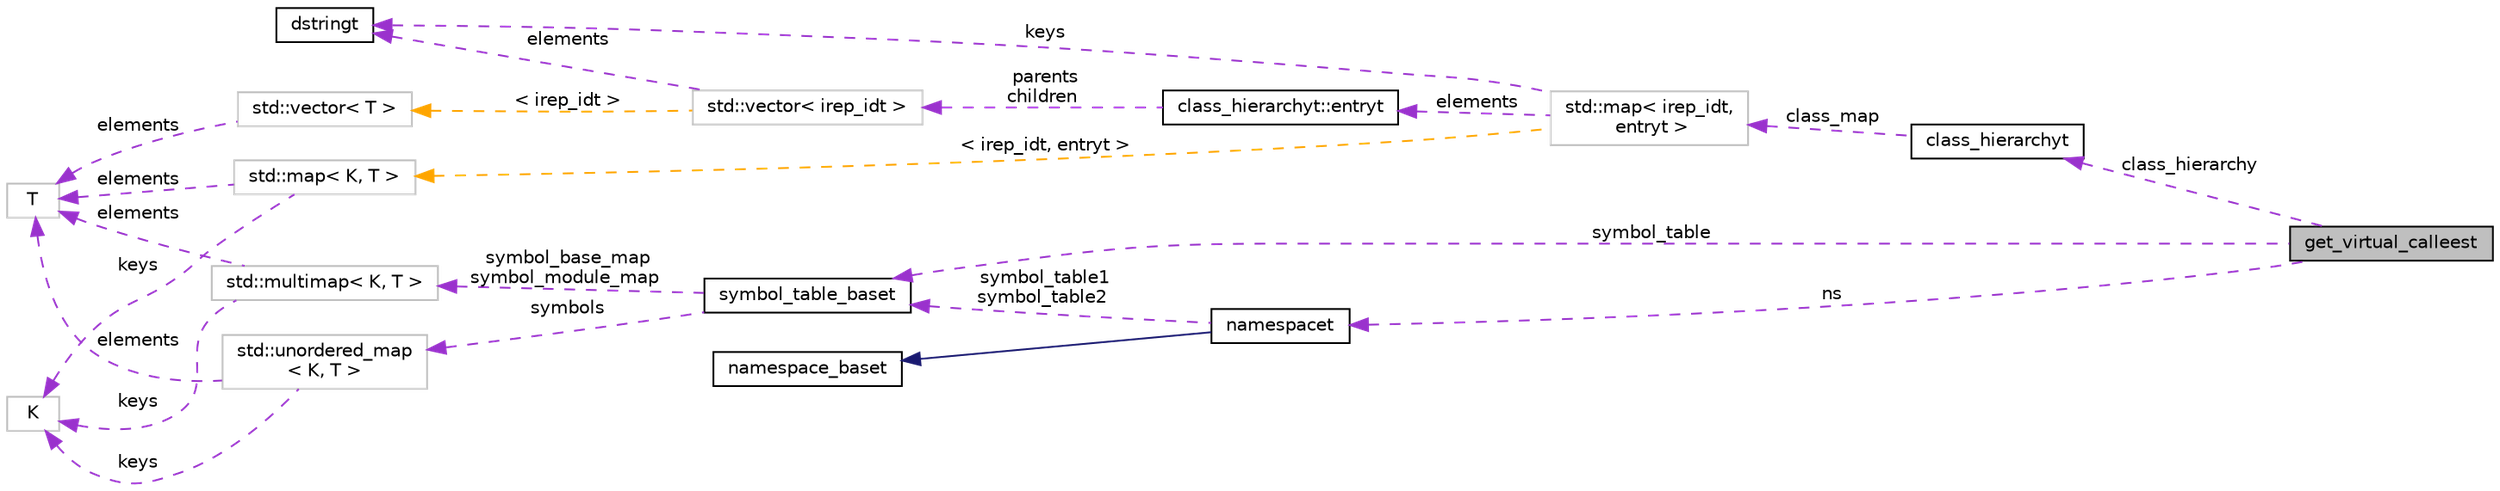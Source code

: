 digraph "get_virtual_calleest"
{
 // LATEX_PDF_SIZE
  bgcolor="transparent";
  edge [fontname="Helvetica",fontsize="10",labelfontname="Helvetica",labelfontsize="10"];
  node [fontname="Helvetica",fontsize="10",shape=record];
  rankdir="LR";
  Node1 [label="get_virtual_calleest",height=0.2,width=0.4,color="black", fillcolor="grey75", style="filled", fontcolor="black",tooltip=" "];
  Node2 -> Node1 [dir="back",color="darkorchid3",fontsize="10",style="dashed",label=" class_hierarchy" ,fontname="Helvetica"];
  Node2 [label="class_hierarchyt",height=0.2,width=0.4,color="black",URL="$classclass__hierarchyt.html",tooltip="Non-graph-based representation of the class hierarchy."];
  Node3 -> Node2 [dir="back",color="darkorchid3",fontsize="10",style="dashed",label=" class_map" ,fontname="Helvetica"];
  Node3 [label="std::map\< irep_idt,\l entryt \>",height=0.2,width=0.4,color="grey75",tooltip=" "];
  Node4 -> Node3 [dir="back",color="darkorchid3",fontsize="10",style="dashed",label=" keys" ,fontname="Helvetica"];
  Node4 [label="dstringt",height=0.2,width=0.4,color="black",URL="$classdstringt.html",tooltip="dstringt has one field, an unsigned integer no which is an index into a static table of strings."];
  Node5 -> Node3 [dir="back",color="darkorchid3",fontsize="10",style="dashed",label=" elements" ,fontname="Helvetica"];
  Node5 [label="class_hierarchyt::entryt",height=0.2,width=0.4,color="black",URL="$classclass__hierarchyt_1_1entryt.html",tooltip=" "];
  Node6 -> Node5 [dir="back",color="darkorchid3",fontsize="10",style="dashed",label=" parents\nchildren" ,fontname="Helvetica"];
  Node6 [label="std::vector\< irep_idt \>",height=0.2,width=0.4,color="grey75",tooltip=" "];
  Node4 -> Node6 [dir="back",color="darkorchid3",fontsize="10",style="dashed",label=" elements" ,fontname="Helvetica"];
  Node7 -> Node6 [dir="back",color="orange",fontsize="10",style="dashed",label=" \< irep_idt \>" ,fontname="Helvetica"];
  Node7 [label="std::vector\< T \>",height=0.2,width=0.4,color="grey75",tooltip="STL class."];
  Node8 -> Node7 [dir="back",color="darkorchid3",fontsize="10",style="dashed",label=" elements" ,fontname="Helvetica"];
  Node8 [label="T",height=0.2,width=0.4,color="grey75",tooltip=" "];
  Node9 -> Node3 [dir="back",color="orange",fontsize="10",style="dashed",label=" \< irep_idt, entryt \>" ,fontname="Helvetica"];
  Node9 [label="std::map\< K, T \>",height=0.2,width=0.4,color="grey75",tooltip="STL class."];
  Node10 -> Node9 [dir="back",color="darkorchid3",fontsize="10",style="dashed",label=" keys" ,fontname="Helvetica"];
  Node10 [label="K",height=0.2,width=0.4,color="grey75",tooltip=" "];
  Node8 -> Node9 [dir="back",color="darkorchid3",fontsize="10",style="dashed",label=" elements" ,fontname="Helvetica"];
  Node11 -> Node1 [dir="back",color="darkorchid3",fontsize="10",style="dashed",label=" symbol_table" ,fontname="Helvetica"];
  Node11 [label="symbol_table_baset",height=0.2,width=0.4,color="black",URL="$classsymbol__table__baset.html",tooltip="The symbol table base class interface."];
  Node12 -> Node11 [dir="back",color="darkorchid3",fontsize="10",style="dashed",label=" symbol_base_map\nsymbol_module_map" ,fontname="Helvetica"];
  Node12 [label="std::multimap\< K, T \>",height=0.2,width=0.4,color="grey75",tooltip="STL class."];
  Node10 -> Node12 [dir="back",color="darkorchid3",fontsize="10",style="dashed",label=" keys" ,fontname="Helvetica"];
  Node8 -> Node12 [dir="back",color="darkorchid3",fontsize="10",style="dashed",label=" elements" ,fontname="Helvetica"];
  Node13 -> Node11 [dir="back",color="darkorchid3",fontsize="10",style="dashed",label=" symbols" ,fontname="Helvetica"];
  Node13 [label="std::unordered_map\l\< K, T \>",height=0.2,width=0.4,color="grey75",tooltip="STL class."];
  Node10 -> Node13 [dir="back",color="darkorchid3",fontsize="10",style="dashed",label=" keys" ,fontname="Helvetica"];
  Node8 -> Node13 [dir="back",color="darkorchid3",fontsize="10",style="dashed",label=" elements" ,fontname="Helvetica"];
  Node14 -> Node1 [dir="back",color="darkorchid3",fontsize="10",style="dashed",label=" ns" ,fontname="Helvetica"];
  Node14 [label="namespacet",height=0.2,width=0.4,color="black",URL="$classnamespacet.html",tooltip="A namespacet is essentially one or two symbol tables bound together, to allow for symbol lookups in t..."];
  Node15 -> Node14 [dir="back",color="midnightblue",fontsize="10",style="solid",fontname="Helvetica"];
  Node15 [label="namespace_baset",height=0.2,width=0.4,color="black",URL="$classnamespace__baset.html",tooltip="Basic interface for a namespace."];
  Node11 -> Node14 [dir="back",color="darkorchid3",fontsize="10",style="dashed",label=" symbol_table1\nsymbol_table2" ,fontname="Helvetica"];
}
